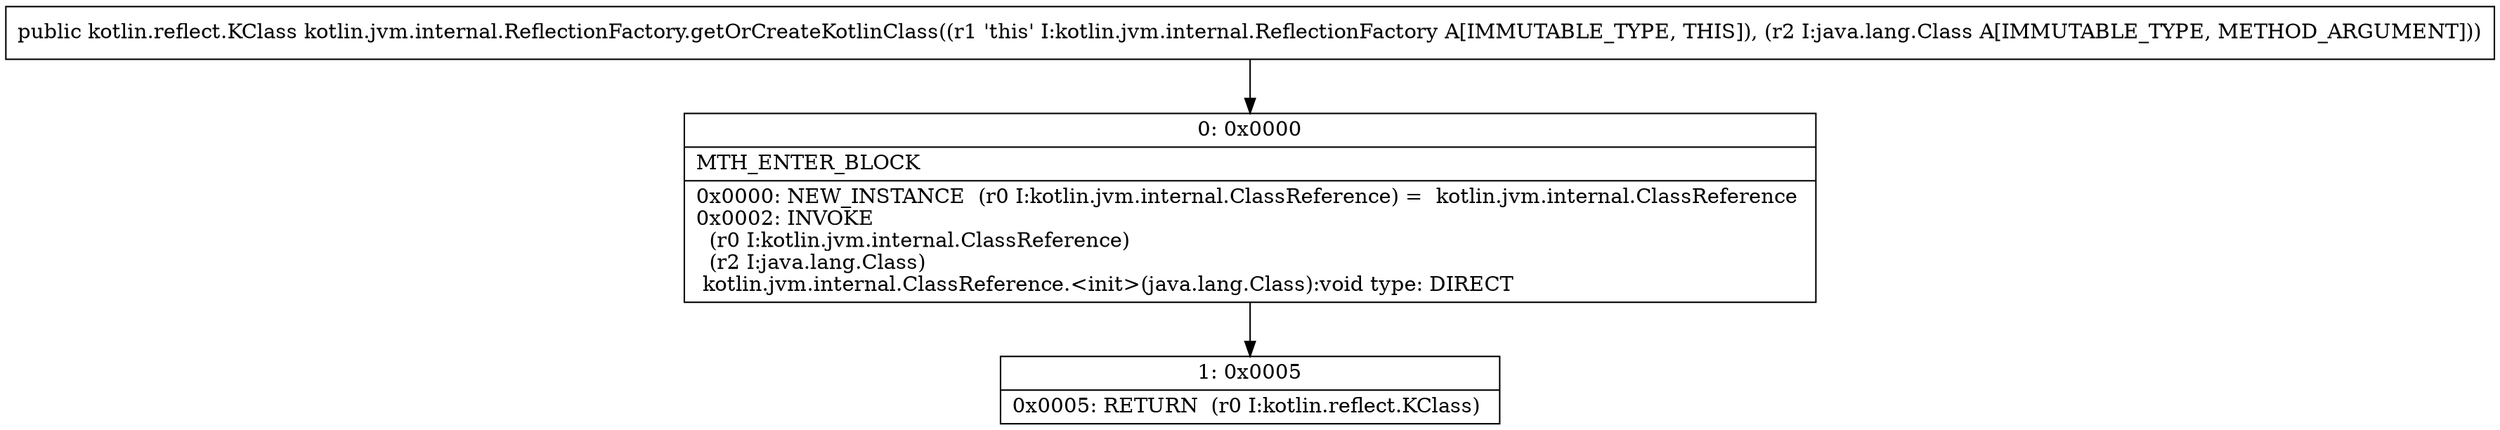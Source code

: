 digraph "CFG forkotlin.jvm.internal.ReflectionFactory.getOrCreateKotlinClass(Ljava\/lang\/Class;)Lkotlin\/reflect\/KClass;" {
Node_0 [shape=record,label="{0\:\ 0x0000|MTH_ENTER_BLOCK\l|0x0000: NEW_INSTANCE  (r0 I:kotlin.jvm.internal.ClassReference) =  kotlin.jvm.internal.ClassReference \l0x0002: INVOKE  \l  (r0 I:kotlin.jvm.internal.ClassReference)\l  (r2 I:java.lang.Class)\l kotlin.jvm.internal.ClassReference.\<init\>(java.lang.Class):void type: DIRECT \l}"];
Node_1 [shape=record,label="{1\:\ 0x0005|0x0005: RETURN  (r0 I:kotlin.reflect.KClass) \l}"];
MethodNode[shape=record,label="{public kotlin.reflect.KClass kotlin.jvm.internal.ReflectionFactory.getOrCreateKotlinClass((r1 'this' I:kotlin.jvm.internal.ReflectionFactory A[IMMUTABLE_TYPE, THIS]), (r2 I:java.lang.Class A[IMMUTABLE_TYPE, METHOD_ARGUMENT])) }"];
MethodNode -> Node_0;
Node_0 -> Node_1;
}

